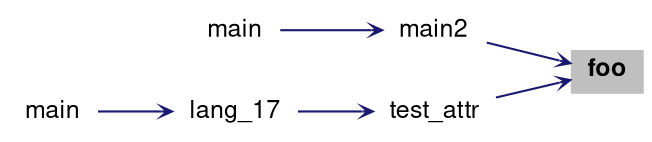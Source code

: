 digraph "foo"
{
 // LATEX_PDF_SIZE
  bgcolor="transparent";
  edge [fontname="Helvetica,Arial,sans-serif",fontsize=15,labelfontsize=15 arrowhead=open arrowtail=open arrowsize=0.5];
  node [fontname="Helvetica,Arial,sans-serif",fontsize=15,fontsize=12 shape=plaintext];
  rankdir="RL";
  Node1 [label=<<b>foo</b>>,height=0.2,width=0.4,color="black", fillcolor="grey75", style="filled", fontcolor="black",tooltip=" "];
  Node1 -> Node2 [dir="back",color="midnightblue",style="solid"];
  Node2 [label="main2",height=0.2,width=0.4,color="black",URL="$group__lang11.html#ga0e663f52efbc8593793d628b4259ce9b",tooltip=" "];
  Node2 -> Node3 [dir="back",color="midnightblue",style="solid"];
  Node3 [label="main",height=0.2,width=0.4,color="black",URL="$group__CPP11.html#ga840291bc02cba5474a4cb46a9b9566fe",tooltip=" "];
  Node1 -> Node4 [dir="back",color="midnightblue",style="solid"];
  Node4 [label="test_attr",height=0.2,width=0.4,color="black",URL="$group__attr.html#ga3f48aea4a68337f783ea488f5c8f0e6a",tooltip=" "];
  Node4 -> Node5 [dir="back",color="midnightblue",style="solid"];
  Node5 [label="lang_17",height=0.2,width=0.4,color="black",URL="$group__lang17.html#ga511a3c761f5be8bf3c9bb7db27a91696",tooltip="language"];
  Node5 -> Node6 [dir="back",color="midnightblue",style="solid"];
  Node6 [label="main",height=0.2,width=0.4,color="black",URL="$group__CPP17.html#gae66f6b31b5ad750f1fe042a706a4e3d4",tooltip=" "];
}
